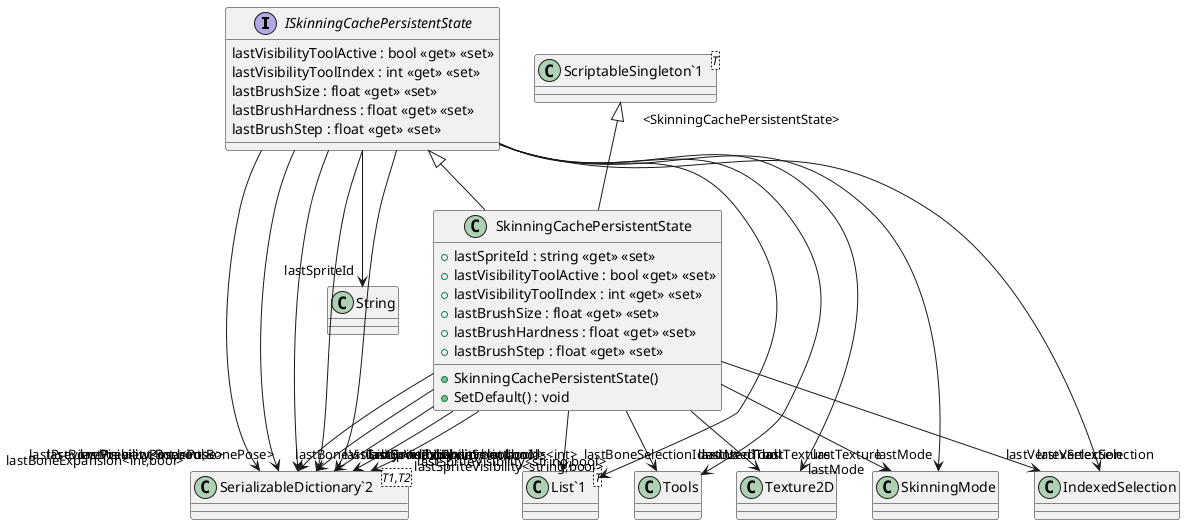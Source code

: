 @startuml
interface ISkinningCachePersistentState {
    lastVisibilityToolActive : bool <<get>> <<set>>
    lastVisibilityToolIndex : int <<get>> <<set>>
    lastBrushSize : float <<get>> <<set>>
    lastBrushHardness : float <<get>> <<set>>
    lastBrushStep : float <<get>> <<set>>
}
class SkinningCachePersistentState {
    + SkinningCachePersistentState()
    + SetDefault() : void
    + lastSpriteId : string <<get>> <<set>>
    + lastVisibilityToolActive : bool <<get>> <<set>>
    + lastVisibilityToolIndex : int <<get>> <<set>>
    + lastBrushSize : float <<get>> <<set>>
    + lastBrushHardness : float <<get>> <<set>>
    + lastBrushStep : float <<get>> <<set>>
}
class "List`1"<T> {
}
class "SerializableDictionary`2"<T1,T2> {
}
class "ScriptableSingleton`1"<T> {
}
ISkinningCachePersistentState --> "lastSpriteId" String
ISkinningCachePersistentState --> "lastUsedTool" Tools
ISkinningCachePersistentState --> "lastBoneSelectionIds<int>" "List`1"
ISkinningCachePersistentState --> "lastTexture" Texture2D
ISkinningCachePersistentState --> "lastPreviewPose<int,BonePose>" "SerializableDictionary`2"
ISkinningCachePersistentState --> "lastBoneVisibility<int,bool>" "SerializableDictionary`2"
ISkinningCachePersistentState --> "lastBoneExpansion<int,bool>" "SerializableDictionary`2"
ISkinningCachePersistentState --> "lastSpriteVisibility<string,bool>" "SerializableDictionary`2"
ISkinningCachePersistentState --> "lastGroupVisibility<int,bool>" "SerializableDictionary`2"
ISkinningCachePersistentState --> "lastMode" SkinningMode
ISkinningCachePersistentState --> "lastVertexSelection" IndexedSelection
"ScriptableSingleton`1" "<SkinningCachePersistentState>" <|-- SkinningCachePersistentState
ISkinningCachePersistentState <|-- SkinningCachePersistentState
SkinningCachePersistentState --> "lastUsedTool" Tools
SkinningCachePersistentState --> "lastBoneSelectionIds<int>" "List`1"
SkinningCachePersistentState --> "lastTexture" Texture2D
SkinningCachePersistentState --> "lastPreviewPose<int,BonePose>" "SerializableDictionary`2"
SkinningCachePersistentState --> "lastBoneVisibility<int,bool>" "SerializableDictionary`2"
SkinningCachePersistentState --> "lastBoneExpansion<int,bool>" "SerializableDictionary`2"
SkinningCachePersistentState --> "lastSpriteVisibility<string,bool>" "SerializableDictionary`2"
SkinningCachePersistentState --> "lastGroupVisibility<int,bool>" "SerializableDictionary`2"
SkinningCachePersistentState --> "lastMode" SkinningMode
SkinningCachePersistentState --> "lastVertexSelection" IndexedSelection
@enduml
